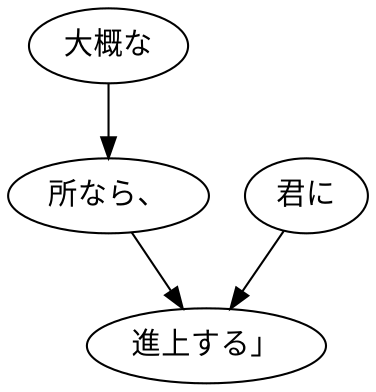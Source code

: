 digraph graph7798 {
	node0 [label="大概な"];
	node1 [label="所なら、"];
	node2 [label="君に"];
	node3 [label="進上する」"];
	node0 -> node1;
	node1 -> node3;
	node2 -> node3;
}
